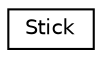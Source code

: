 digraph "Graphical Class Hierarchy"
{
  edge [fontname="Helvetica",fontsize="10",labelfontname="Helvetica",labelfontsize="10"];
  node [fontname="Helvetica",fontsize="10",shape=record];
  rankdir="LR";
  Node0 [label="Stick",height=0.2,width=0.4,color="black", fillcolor="white", style="filled",URL="$classStick.html",tooltip="The Stick class имеет свой номер. Наследован от мьютекса "];
}
